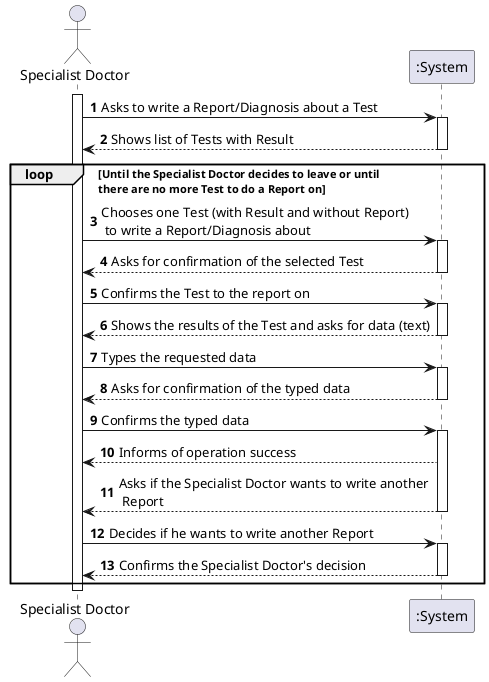 @startuml

actor "Specialist Doctor" as SPECDOC
participant ":System" as SYS

autonumber

activate SPECDOC

SPECDOC -> SYS: Asks to write a Report/Diagnosis about a Test
activate SYS
SYS --> SPECDOC: Shows list of Tests with Result
deactivate SYS

loop Until the Specialist Doctor decides to leave or until \nthere are no more Test to do a Report on

SPECDOC -> SYS: Chooses one Test (with Result and without Report)\n to write a Report/Diagnosis about
activate SYS
SYS --> SPECDOC: Asks for confirmation of the selected Test
deactivate SYS

SPECDOC -> SYS: Confirms the Test to the report on
activate SYS
SYS --> SPECDOC: Shows the results of the Test and asks for data (text)
deactivate SYS

SPECDOC -> SYS: Types the requested data
activate SYS
SYS --> SPECDOC: Asks for confirmation of the typed data
deactivate SYS

SPECDOC -> SYS: Confirms the typed data
activate SYS
SYS --> SPECDOC: Informs of operation success
SYS --> SPECDOC: Asks if the Specialist Doctor wants to write another\n Report
deactivate SYS

SPECDOC -> SYS: Decides if he wants to write another Report
activate SYS
SYS --> SPECDOC: Confirms the Specialist Doctor's decision
deactivate SYS

end

deactivate SPECDOC

@enduml